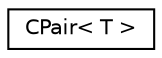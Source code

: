 digraph "Graphical Class Hierarchy"
{
 // LATEX_PDF_SIZE
  edge [fontname="Helvetica",fontsize="10",labelfontname="Helvetica",labelfontsize="10"];
  node [fontname="Helvetica",fontsize="10",shape=record];
  rankdir="LR";
  Node0 [label="CPair\< T \>",height=0.2,width=0.4,color="black", fillcolor="white", style="filled",URL="$structCPair.html",tooltip="Simple pair type for i/j variables."];
}
